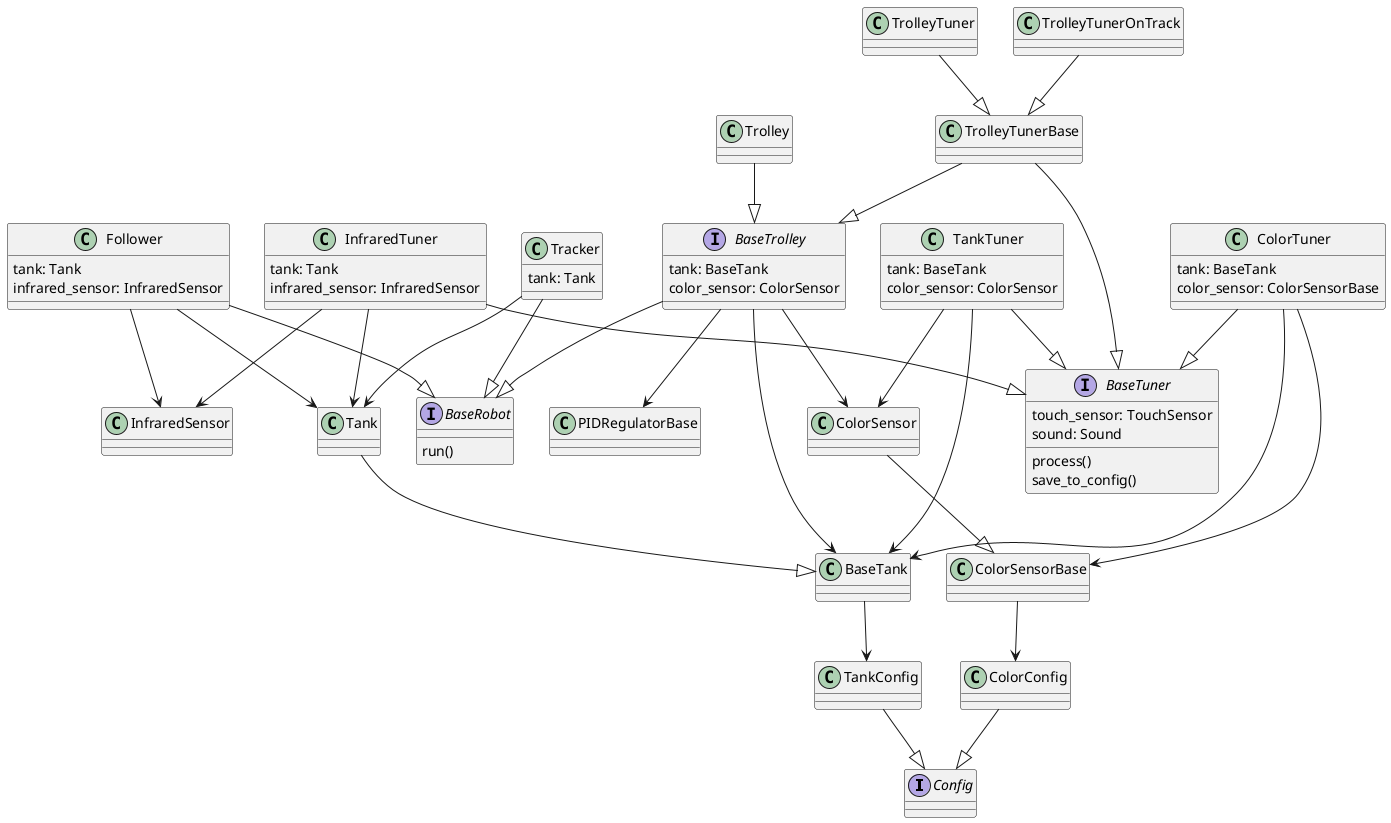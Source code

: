 @startuml

interface Config {
}

class TankConfig {
}
TankConfig --|> Config

class ColorConfig {
}
ColorConfig --|> Config

class PIDRegulatorBase {
}

class ColorSensorBase {
}
ColorSensorBase --> ColorConfig

class ColorSensor {
}
ColorSensor --|> ColorSensorBase

class InfraredSensor {
}

class BaseTank {
}
BaseTank --> TankConfig

class Tank {
}
Tank --|> BaseTank

interface BaseRobot {
    run()
}

interface BaseTrolley {
        tank: BaseTank
        color_sensor: ColorSensor
}
BaseTrolley --|> BaseRobot
BaseTrolley --> BaseTank
BaseTrolley --> ColorSensor
BaseTrolley --> PIDRegulatorBase

class Follower {
        tank: Tank
        infrared_sensor: InfraredSensor
}
Follower --|> BaseRobot
Follower --> Tank
Follower --> InfraredSensor

class Tracker {
        tank: Tank
}
Tracker --|> BaseRobot
Tracker --> Tank

class Trolley {
}
Trolley --|> BaseTrolley

interface BaseTuner {
        touch_sensor: TouchSensor
        sound: Sound
        process()
        save_to_config()
}

class ColorTuner {
        tank: BaseTank
        color_sensor: ColorSensorBase
}
ColorTuner --|> BaseTuner
ColorTuner --> BaseTank
ColorTuner --> ColorSensorBase

class InfraredTuner {
        tank: Tank
        infrared_sensor: InfraredSensor
}
InfraredTuner --|> BaseTuner
InfraredTuner --> Tank
InfraredTuner --> InfraredSensor

class TankTuner {
        tank: BaseTank
        color_sensor: ColorSensor
}
TankTuner --|> BaseTuner
TankTuner --> BaseTank
TankTuner --> ColorSensor

class TrolleyTunerBase {
}
TrolleyTunerBase --|> BaseTrolley
TrolleyTunerBase --|> BaseTuner

class TrolleyTuner {
}
TrolleyTuner --|> TrolleyTunerBase

class TrolleyTunerOnTrack {
}
TrolleyTunerOnTrack --|> TrolleyTunerBase

@enduml
